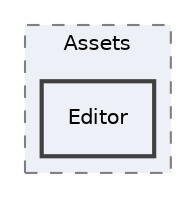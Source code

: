 digraph "C:/Users/Guille/LatticeAssembly/Assets/Editor"
{
 // LATEX_PDF_SIZE
  edge [fontname="Helvetica",fontsize="10",labelfontname="Helvetica",labelfontsize="10"];
  node [fontname="Helvetica",fontsize="10",shape=record];
  compound=true
  subgraph clusterdir_8bc20651c52d64f68a2ad1811463e540 {
    graph [ bgcolor="#edf0f7", pencolor="grey50", style="filled,dashed,", label="Assets", fontname="Helvetica", fontsize="10", URL="dir_8bc20651c52d64f68a2ad1811463e540.html"]
  dir_47cfa00e3c09a76f83aa8e5284dcebee [shape=box, label="Editor", style="filled,bold,", fillcolor="#edf0f7", color="grey25", URL="dir_47cfa00e3c09a76f83aa8e5284dcebee.html"];
  }
}
